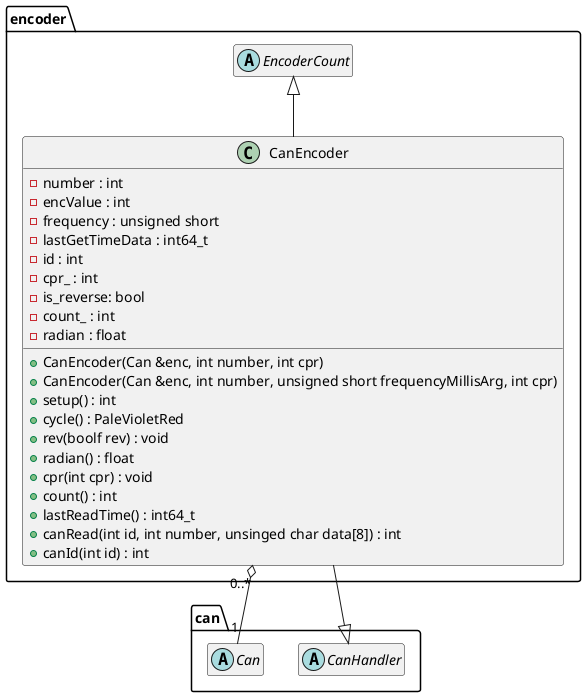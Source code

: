 @startuml can_encoder
hide empty members

namespace encoder {
class CanEncoder {
	- number : int
	- encValue : int
	- frequency : unsigned short
	- lastGetTimeData : int64_t
	- id : int
	- cpr_ : int
	- is_reverse: bool
	- count_ : int
	- radian : float
	
	+ CanEncoder(Can &enc, int number, int cpr)
	+ CanEncoder(Can &enc, int number, unsigned short frequencyMillisArg, int cpr)
	+ setup() : int
	+ cycle() : PaleVioletRed
	+ rev(boolf rev) : void
	+ radian() : float
	+ cpr(int cpr) : void
	+ count() : int
	+ lastReadTime() : int64_t
	+ canRead(int id, int number, unsinged char data[8]) : int
	+ canId(int id) : int
}
}
abstract encoder.EncoderCount
abstract can.Can
abstract can.CanHandler
encoder.CanEncoder -up-|> encoder.EncoderCount
encoder.CanEncoder -up-|> can.CanHandler
encoder.CanEncoder "0..*" o-- "1" can.Can

@enduml